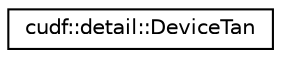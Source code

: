 digraph "Graphical Class Hierarchy"
{
 // LATEX_PDF_SIZE
  edge [fontname="Helvetica",fontsize="10",labelfontname="Helvetica",labelfontsize="10"];
  node [fontname="Helvetica",fontsize="10",shape=record];
  rankdir="LR";
  Node0 [label="cudf::detail::DeviceTan",height=0.2,width=0.4,color="black", fillcolor="white", style="filled",URL="$structcudf_1_1detail_1_1DeviceTan.html",tooltip=" "];
}
